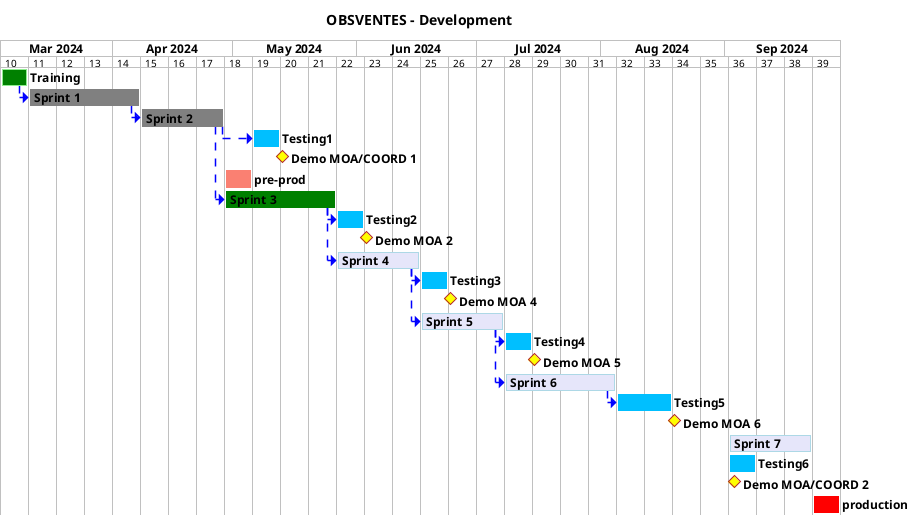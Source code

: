 @startgantt
hide footbox

<style>
ganttDiagram {
    unstartedTask {
        FontName Helvetica
        FontColor Green
        FontSize 12
        FontStyle bold
        BackGroundColor DeepSkyBlue
        LineColor DeepSkyBlue
    }
    task {
        FontName Helvetica
        FontColor Black
        FontSize 12
        FontStyle bold
        BackGroundColor DeepSkyBlue
        LineColor DeepSkyBlue
    }
    milestone {
        FontColor black
        FontSize 12
        FontStyle bold
        BackGroundColor yellow
        LineColor FireBrick
    }
    note {
        FontColor DarkGreen
        FontSize 10
        LineColor OrangeRed
    }
    arrow {
        FontName Helvetica
        FontColor red
        FontSize 18
        FontStyle bold
        BackGroundColor GreenYellow
        LineColor blue
        LineStyle 8.0;13.0
        LineThickness 3.0
    }
    closed {
        BackgroundColor pink
        FontColor red
    }
}
</style>

printscale weekly
projectscale weekly

title OBSVENTES - Development

Project starts the 2024/03/04
[Training] as [TRAIN1] requires 1 week
[TRAIN1] is colored in Green/LightGreen

[Sprint 1] as [TASK1] requires 4 weeks
[TASK1] is colored in Grey
[TRAIN1]->[TASK1]


[Sprint 2] as [TASK2] requires 3 weeks
[TASK2] is colored in Grey
[TASK1]->[TASK2]
[Testing1] requires 1 week and starts the 6th of May 2024
[TASK2]->[Testing1]
[Demo MOA/COORD 1] happens 1 day after [Testing1]'s end

[pre-prod] as [PREPROD] requires 1 week and starts the 29th of April 2024
[PREPROD] is colored in salmon

[Sprint 3] as [TASK3] requires 4 weeks
[TASK3] is colored in green
[TASK2]->[TASK3]
[Testing2] requires 1 week
[TASK3]->[Testing2]
[Demo MOA 2] happens 1 day after [Testing2]'s end

[Sprint 4] as [TASK4] requires 3 weeks
[TASK4] is colored in Lavender/LightBlue
[TASK3]->[TASK4]
[Testing3] requires 1 week
[TASK4]->[Testing3]
[Demo MOA 4] happens 1 day after [Testing3]'s end

[Sprint 5] as [TASK5] requires 3 weeks
[TASK5] is colored in Lavender/LightBlue
[TASK4]->[TASK5]
[Testing4] requires 1 week
[TASK5]->[Testing4]
[Demo MOA 5] happens 1 day after [Testing4]'s end

[Sprint 6] as [TASK6] requires 4 weeks
[TASK6] is colored in Lavender/LightBlue
[TASK5]->[TASK6]
[Testing5] requires 2 week
[TASK6]->[Testing5]
[Demo MOA 6] happens 1 day after [Testing5]'s end


[Sprint 7] as [TASK7] requires 3 weeks and starts the 2th of September 2024
[TASK7] is colored in Lavender/LightBlue
[Testing6] requires 1 week and  starts the 2th of September 2024

[Demo MOA/COORD 2] happens 1 day after [Testing6]'s start

[production] as [PROD] requires 1 week and starts the 23th of September 2024
[PROD] is colored in red

@endgantt
